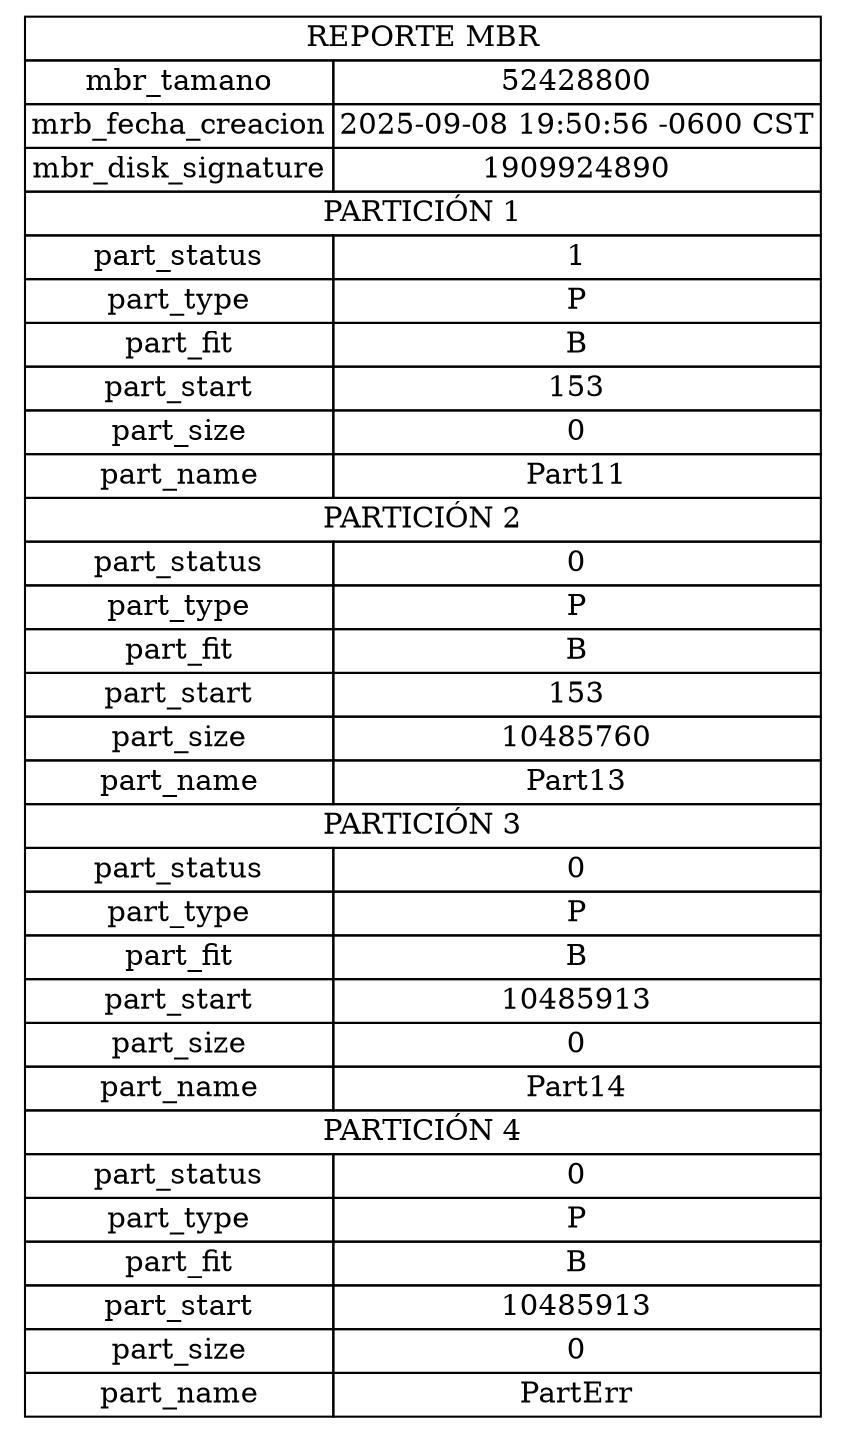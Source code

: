 digraph G {
        node [shape=plaintext]
        tabla [label=<
            <table border="0" cellborder="1" cellspacing="0">
                <tr><td colspan="2"> REPORTE MBR </td></tr>
                <tr><td>mbr_tamano</td><td>52428800</td></tr>
                <tr><td>mrb_fecha_creacion</td><td>2025-09-08 19:50:56 -0600 CST</td></tr>
                <tr><td>mbr_disk_signature</td><td>1909924890</td></tr>
            
				<tr><td colspan="2"> PARTICIÓN 1 </td></tr>
				<tr><td>part_status</td><td>1</td></tr>
				<tr><td>part_type</td><td>P</td></tr>
				<tr><td>part_fit</td><td>B</td></tr>
				<tr><td>part_start</td><td>153</td></tr>
				<tr><td>part_size</td><td>0</td></tr>
				<tr><td>part_name</td><td>Part11</td></tr>
			
				<tr><td colspan="2"> PARTICIÓN 2 </td></tr>
				<tr><td>part_status</td><td>0</td></tr>
				<tr><td>part_type</td><td>P</td></tr>
				<tr><td>part_fit</td><td>B</td></tr>
				<tr><td>part_start</td><td>153</td></tr>
				<tr><td>part_size</td><td>10485760</td></tr>
				<tr><td>part_name</td><td>Part13</td></tr>
			
				<tr><td colspan="2"> PARTICIÓN 3 </td></tr>
				<tr><td>part_status</td><td>0</td></tr>
				<tr><td>part_type</td><td>P</td></tr>
				<tr><td>part_fit</td><td>B</td></tr>
				<tr><td>part_start</td><td>10485913</td></tr>
				<tr><td>part_size</td><td>0</td></tr>
				<tr><td>part_name</td><td>Part14</td></tr>
			
				<tr><td colspan="2"> PARTICIÓN 4 </td></tr>
				<tr><td>part_status</td><td>0</td></tr>
				<tr><td>part_type</td><td>P</td></tr>
				<tr><td>part_fit</td><td>B</td></tr>
				<tr><td>part_start</td><td>10485913</td></tr>
				<tr><td>part_size</td><td>0</td></tr>
				<tr><td>part_name</td><td>PartErr</td></tr>
			</table>>] }